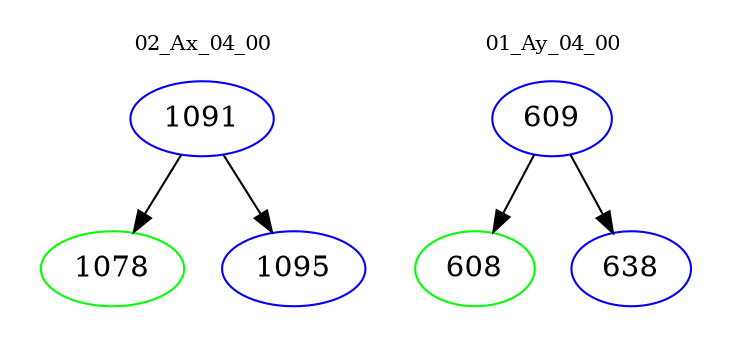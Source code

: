 digraph{
subgraph cluster_0 {
color = white
label = "02_Ax_04_00";
fontsize=10;
T0_1091 [label="1091", color="blue"]
T0_1091 -> T0_1078 [color="black"]
T0_1078 [label="1078", color="green"]
T0_1091 -> T0_1095 [color="black"]
T0_1095 [label="1095", color="blue"]
}
subgraph cluster_1 {
color = white
label = "01_Ay_04_00";
fontsize=10;
T1_609 [label="609", color="blue"]
T1_609 -> T1_608 [color="black"]
T1_608 [label="608", color="green"]
T1_609 -> T1_638 [color="black"]
T1_638 [label="638", color="blue"]
}
}
